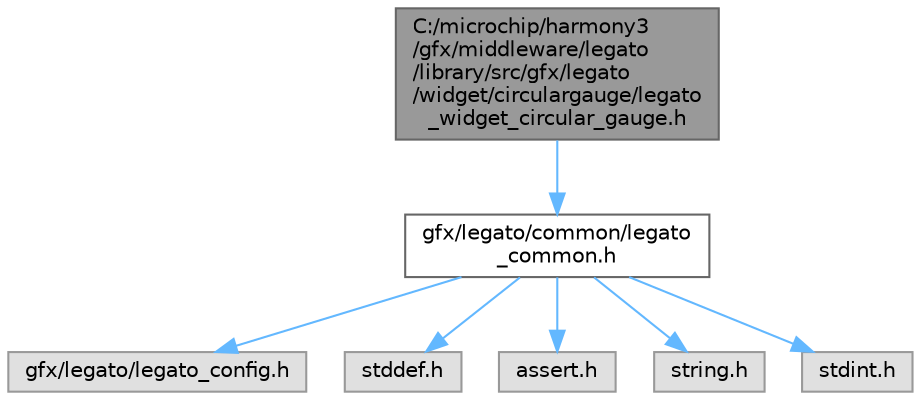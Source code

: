 digraph "C:/microchip/harmony3/gfx/middleware/legato/library/src/gfx/legato/widget/circulargauge/legato_widget_circular_gauge.h"
{
 // INTERACTIVE_SVG=YES
 // LATEX_PDF_SIZE
  bgcolor="transparent";
  edge [fontname=Helvetica,fontsize=10,labelfontname=Helvetica,labelfontsize=10];
  node [fontname=Helvetica,fontsize=10,shape=box,height=0.2,width=0.4];
  Node1 [label="C:/microchip/harmony3\l/gfx/middleware/legato\l/library/src/gfx/legato\l/widget/circulargauge/legato\l_widget_circular_gauge.h",height=0.2,width=0.4,color="gray40", fillcolor="grey60", style="filled", fontcolor="black",tooltip="Circular guage widget functions and definitions."];
  Node1 -> Node2 [color="steelblue1",style="solid"];
  Node2 [label="gfx/legato/common/legato\l_common.h",height=0.2,width=0.4,color="grey40", fillcolor="white", style="filled",URL="$legato__common_8h.html",tooltip="Common macros and definitions used by Legato."];
  Node2 -> Node3 [color="steelblue1",style="solid"];
  Node3 [label="gfx/legato/legato_config.h",height=0.2,width=0.4,color="grey60", fillcolor="#E0E0E0", style="filled",tooltip=" "];
  Node2 -> Node4 [color="steelblue1",style="solid"];
  Node4 [label="stddef.h",height=0.2,width=0.4,color="grey60", fillcolor="#E0E0E0", style="filled",tooltip=" "];
  Node2 -> Node5 [color="steelblue1",style="solid"];
  Node5 [label="assert.h",height=0.2,width=0.4,color="grey60", fillcolor="#E0E0E0", style="filled",tooltip=" "];
  Node2 -> Node6 [color="steelblue1",style="solid"];
  Node6 [label="string.h",height=0.2,width=0.4,color="grey60", fillcolor="#E0E0E0", style="filled",tooltip=" "];
  Node2 -> Node7 [color="steelblue1",style="solid"];
  Node7 [label="stdint.h",height=0.2,width=0.4,color="grey60", fillcolor="#E0E0E0", style="filled",tooltip=" "];
}
